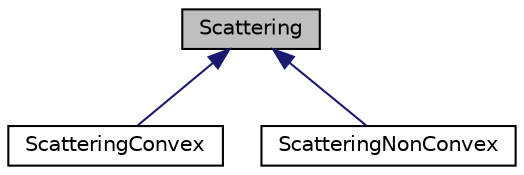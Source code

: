 digraph "Scattering"
{
  edge [fontname="Helvetica",fontsize="10",labelfontname="Helvetica",labelfontsize="10"];
  node [fontname="Helvetica",fontsize="10",shape=record];
  Node0 [label="Scattering",height=0.2,width=0.4,color="black", fillcolor="grey75", style="filled", fontcolor="black"];
  Node0 -> Node1 [dir="back",color="midnightblue",fontsize="10",style="solid",fontname="Helvetica"];
  Node1 [label="ScatteringConvex",height=0.2,width=0.4,color="black", fillcolor="white", style="filled",URL="$class_scattering_convex.html"];
  Node0 -> Node2 [dir="back",color="midnightblue",fontsize="10",style="solid",fontname="Helvetica"];
  Node2 [label="ScatteringNonConvex",height=0.2,width=0.4,color="black", fillcolor="white", style="filled",URL="$class_scattering_non_convex.html"];
}
